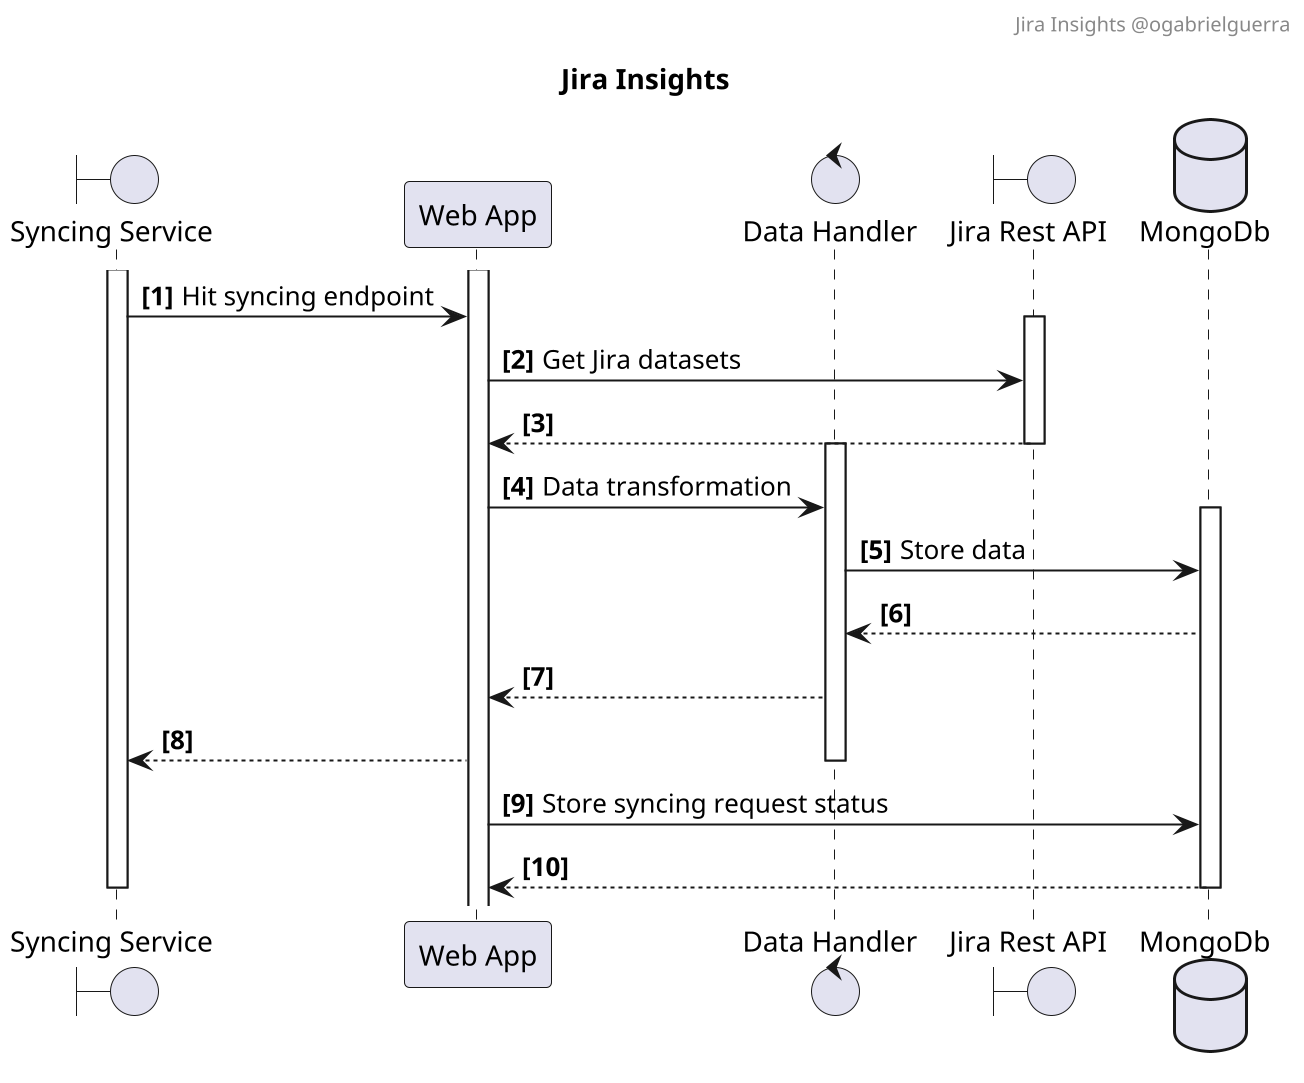 @startuml
autonumber 1 "<b>[0]"
header "Jira Insights @ogabrielguerra"
title "Jira Insights"
scale 2

boundary "Syncing Service" as syncing_service
participant "Web App" as app
control "Data Handler" as data_handler
boundary "Jira Rest API" as jira 
database MongoDb as mongo

activate syncing_service

activate app
syncing_service -> app : Hit syncing endpoint

activate jira
app -> jira : Get Jira datasets
jira --> app
deactivate jira

activate data_handler
app -> data_handler : Data transformation

activate mongo
data_handler -> mongo : Store data
mongo --> data_handler
data_handler --> app
app --> syncing_service
deactivate data_handler

app -> mongo : Store syncing request status
mongo --> app
deactivate mongo
deactivate syncing_service

@enduml